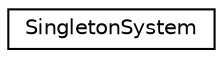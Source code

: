 digraph G
{
  edge [fontname="Helvetica",fontsize="10",labelfontname="Helvetica",labelfontsize="10"];
  node [fontname="Helvetica",fontsize="10",shape=record];
  rankdir=LR;
  Node1 [label="SingletonSystem",height=0.2,width=0.4,color="black", fillcolor="white", style="filled",URL="$df/d9e/structSingletonSystem.html"];
}
